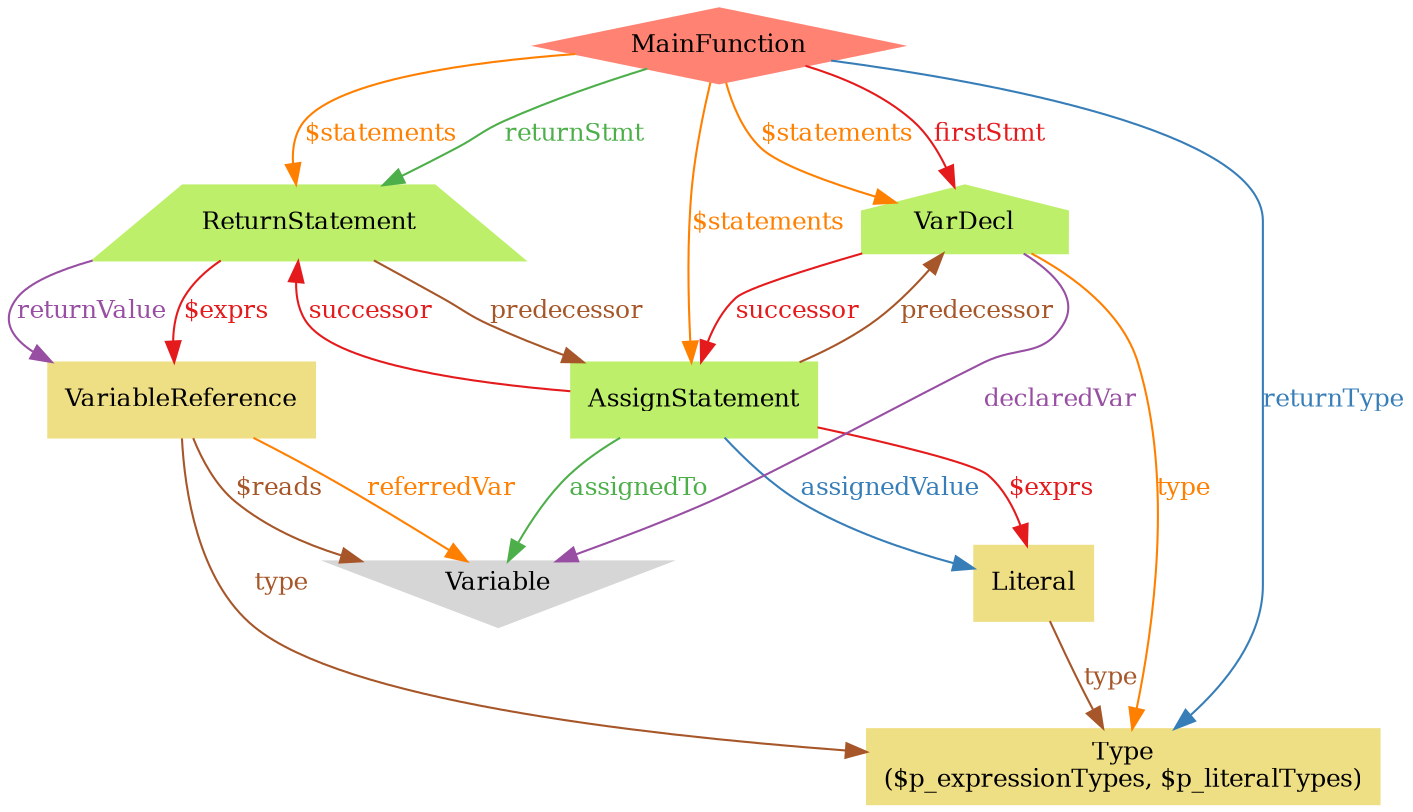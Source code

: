 digraph "graph" {
graph [fontsize=12]
node [fontsize=12]
edge [fontsize=12]
rankdir=TB;
"N4" -> "N1" [uuid = "<AssignStatement, Literal>", color = "#e41a1c", fontcolor = "#e41a1c", style = "solid", label = "$exprs", dir = "forward", weight = "1"]
"N5" -> "N3" [uuid = "<ReturnStatement, VariableReference>", color = "#e41a1c", fontcolor = "#e41a1c", style = "solid", label = "$exprs", dir = "forward", weight = "1"]
"N3" -> "N2" [uuid = "<VariableReference, Variable>", color = "#a65628", fontcolor = "#a65628", style = "solid", label = "$reads", dir = "forward", weight = "1"]
"N7" -> "N4" [uuid = "<MainFunction, AssignStatement>", color = "#ff7f00", fontcolor = "#ff7f00", style = "solid", label = "$statements", dir = "forward", weight = "1"]
"N7" -> "N5" [uuid = "<MainFunction, ReturnStatement>", color = "#ff7f00", fontcolor = "#ff7f00", style = "solid", label = "$statements", dir = "forward", weight = "1"]
"N7" -> "N6" [uuid = "<MainFunction, VarDecl>", color = "#ff7f00", fontcolor = "#ff7f00", style = "solid", label = "$statements", dir = "forward", weight = "1"]
"N4" -> "N2" [uuid = "<AssignStatement, Variable>", color = "#4daf4a", fontcolor = "#4daf4a", style = "solid", label = "assignedTo", dir = "forward", weight = "1"]
"N4" -> "N1" [uuid = "<AssignStatement, Literal>", color = "#377eb8", fontcolor = "#377eb8", style = "solid", label = "assignedValue", dir = "forward", weight = "1"]
"N6" -> "N2" [uuid = "<VarDecl, Variable>", color = "#984ea3", fontcolor = "#984ea3", style = "solid", label = "declaredVar", dir = "forward", weight = "1"]
"N7" -> "N6" [uuid = "<MainFunction, VarDecl>", color = "#e41a1c", fontcolor = "#e41a1c", style = "solid", label = "firstStmt", dir = "forward", weight = "1"]
"N6" -> "N4" [uuid = "<AssignStatement, VarDecl>", color = "#a65628", fontcolor = "#a65628", style = "solid", label = "predecessor", dir = "back", weight = "1"]
"N5" -> "N4" [uuid = "<ReturnStatement, AssignStatement>", color = "#a65628", fontcolor = "#a65628", style = "solid", label = "predecessor", dir = "forward", weight = "1"]
"N3" -> "N2" [uuid = "<VariableReference, Variable>", color = "#ff7f00", fontcolor = "#ff7f00", style = "solid", label = "referredVar", dir = "forward", weight = "1"]
"N7" -> "N5" [uuid = "<MainFunction, ReturnStatement>", color = "#4daf4a", fontcolor = "#4daf4a", style = "solid", label = "returnStmt", dir = "forward", weight = "1"]
"N7" -> "N0" [uuid = "<MainFunction, Type>", color = "#377eb8", fontcolor = "#377eb8", style = "solid", label = "returnType", dir = "forward", weight = "1"]
"N5" -> "N3" [uuid = "<ReturnStatement, VariableReference>", color = "#984ea3", fontcolor = "#984ea3", style = "solid", label = "returnValue", dir = "forward", weight = "1"]
"N5" -> "N4" [uuid = "<AssignStatement, ReturnStatement>", color = "#e41a1c", fontcolor = "#e41a1c", style = "solid", label = "successor", dir = "back", weight = "1"]
"N6" -> "N4" [uuid = "<VarDecl, AssignStatement>", color = "#e41a1c", fontcolor = "#e41a1c", style = "solid", label = "successor", dir = "forward", weight = "1"]
"N1" -> "N0" [uuid = "<Literal, Type>", color = "#a65628", fontcolor = "#a65628", style = "solid", label = "type", dir = "forward", weight = "1"]
"N3" -> "N0" [uuid = "<VariableReference, Type>", color = "#a65628", fontcolor = "#a65628", style = "solid", label = "type", dir = "forward", weight = "1"]
"N6" -> "N0" [uuid = "<VarDecl, Type>", color = "#ff7f00", fontcolor = "#ff7f00", style = "solid", label = "type", dir = "forward", weight = "1"]
"N0" [uuid="Type", label="Type\n($p_expressionTypes, $p_literalTypes)", color="#efdf84", fontcolor = "#000000", shape = "box", style = "filled, solid"]
"N1" [uuid="Literal", label="Literal", color="#efdf84", fontcolor = "#000000", shape = "box", style = "filled, solid"]
"N2" [uuid="Variable", label="Variable", color="#d6d6d6", fontcolor = "#000000", shape = "invtriangle", style = "filled, solid"]
"N3" [uuid="VariableReference", label="VariableReference", color="#efdf84", fontcolor = "#000000", shape = "box", style = "filled, solid"]
"N4" [uuid="AssignStatement", label="AssignStatement", color="#bdef6b", fontcolor = "#000000", shape = "box", style = "filled, solid"]
"N5" [uuid="ReturnStatement", label="ReturnStatement", color="#bdef6b", fontcolor = "#000000", shape = "trapezium", style = "filled, solid"]
"N6" [uuid="VarDecl", label="VarDecl", color="#bdef6b", fontcolor = "#000000", shape = "house", style = "filled, solid"]
"N7" [uuid="MainFunction", label="MainFunction", color="#ff8273", fontcolor = "#000000", shape = "diamond", style = "filled, solid"]
}
